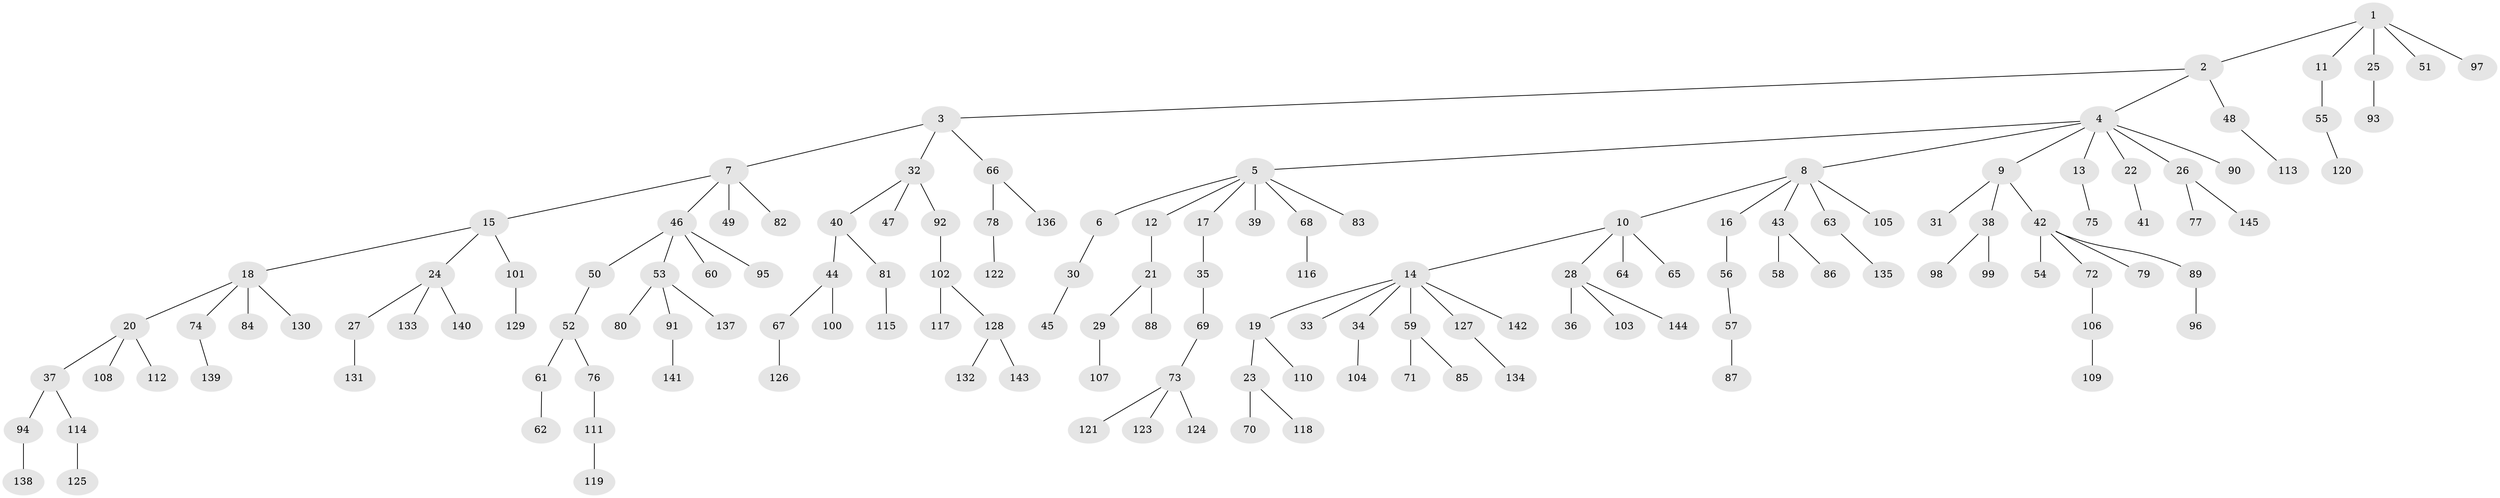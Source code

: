 // Generated by graph-tools (version 1.1) at 2025/02/03/09/25 03:02:21]
// undirected, 145 vertices, 144 edges
graph export_dot {
graph [start="1"]
  node [color=gray90,style=filled];
  1;
  2;
  3;
  4;
  5;
  6;
  7;
  8;
  9;
  10;
  11;
  12;
  13;
  14;
  15;
  16;
  17;
  18;
  19;
  20;
  21;
  22;
  23;
  24;
  25;
  26;
  27;
  28;
  29;
  30;
  31;
  32;
  33;
  34;
  35;
  36;
  37;
  38;
  39;
  40;
  41;
  42;
  43;
  44;
  45;
  46;
  47;
  48;
  49;
  50;
  51;
  52;
  53;
  54;
  55;
  56;
  57;
  58;
  59;
  60;
  61;
  62;
  63;
  64;
  65;
  66;
  67;
  68;
  69;
  70;
  71;
  72;
  73;
  74;
  75;
  76;
  77;
  78;
  79;
  80;
  81;
  82;
  83;
  84;
  85;
  86;
  87;
  88;
  89;
  90;
  91;
  92;
  93;
  94;
  95;
  96;
  97;
  98;
  99;
  100;
  101;
  102;
  103;
  104;
  105;
  106;
  107;
  108;
  109;
  110;
  111;
  112;
  113;
  114;
  115;
  116;
  117;
  118;
  119;
  120;
  121;
  122;
  123;
  124;
  125;
  126;
  127;
  128;
  129;
  130;
  131;
  132;
  133;
  134;
  135;
  136;
  137;
  138;
  139;
  140;
  141;
  142;
  143;
  144;
  145;
  1 -- 2;
  1 -- 11;
  1 -- 25;
  1 -- 51;
  1 -- 97;
  2 -- 3;
  2 -- 4;
  2 -- 48;
  3 -- 7;
  3 -- 32;
  3 -- 66;
  4 -- 5;
  4 -- 8;
  4 -- 9;
  4 -- 13;
  4 -- 22;
  4 -- 26;
  4 -- 90;
  5 -- 6;
  5 -- 12;
  5 -- 17;
  5 -- 39;
  5 -- 68;
  5 -- 83;
  6 -- 30;
  7 -- 15;
  7 -- 46;
  7 -- 49;
  7 -- 82;
  8 -- 10;
  8 -- 16;
  8 -- 43;
  8 -- 63;
  8 -- 105;
  9 -- 31;
  9 -- 38;
  9 -- 42;
  10 -- 14;
  10 -- 28;
  10 -- 64;
  10 -- 65;
  11 -- 55;
  12 -- 21;
  13 -- 75;
  14 -- 19;
  14 -- 33;
  14 -- 34;
  14 -- 59;
  14 -- 127;
  14 -- 142;
  15 -- 18;
  15 -- 24;
  15 -- 101;
  16 -- 56;
  17 -- 35;
  18 -- 20;
  18 -- 74;
  18 -- 84;
  18 -- 130;
  19 -- 23;
  19 -- 110;
  20 -- 37;
  20 -- 108;
  20 -- 112;
  21 -- 29;
  21 -- 88;
  22 -- 41;
  23 -- 70;
  23 -- 118;
  24 -- 27;
  24 -- 133;
  24 -- 140;
  25 -- 93;
  26 -- 77;
  26 -- 145;
  27 -- 131;
  28 -- 36;
  28 -- 103;
  28 -- 144;
  29 -- 107;
  30 -- 45;
  32 -- 40;
  32 -- 47;
  32 -- 92;
  34 -- 104;
  35 -- 69;
  37 -- 94;
  37 -- 114;
  38 -- 98;
  38 -- 99;
  40 -- 44;
  40 -- 81;
  42 -- 54;
  42 -- 72;
  42 -- 79;
  42 -- 89;
  43 -- 58;
  43 -- 86;
  44 -- 67;
  44 -- 100;
  46 -- 50;
  46 -- 53;
  46 -- 60;
  46 -- 95;
  48 -- 113;
  50 -- 52;
  52 -- 61;
  52 -- 76;
  53 -- 80;
  53 -- 91;
  53 -- 137;
  55 -- 120;
  56 -- 57;
  57 -- 87;
  59 -- 71;
  59 -- 85;
  61 -- 62;
  63 -- 135;
  66 -- 78;
  66 -- 136;
  67 -- 126;
  68 -- 116;
  69 -- 73;
  72 -- 106;
  73 -- 121;
  73 -- 123;
  73 -- 124;
  74 -- 139;
  76 -- 111;
  78 -- 122;
  81 -- 115;
  89 -- 96;
  91 -- 141;
  92 -- 102;
  94 -- 138;
  101 -- 129;
  102 -- 117;
  102 -- 128;
  106 -- 109;
  111 -- 119;
  114 -- 125;
  127 -- 134;
  128 -- 132;
  128 -- 143;
}
